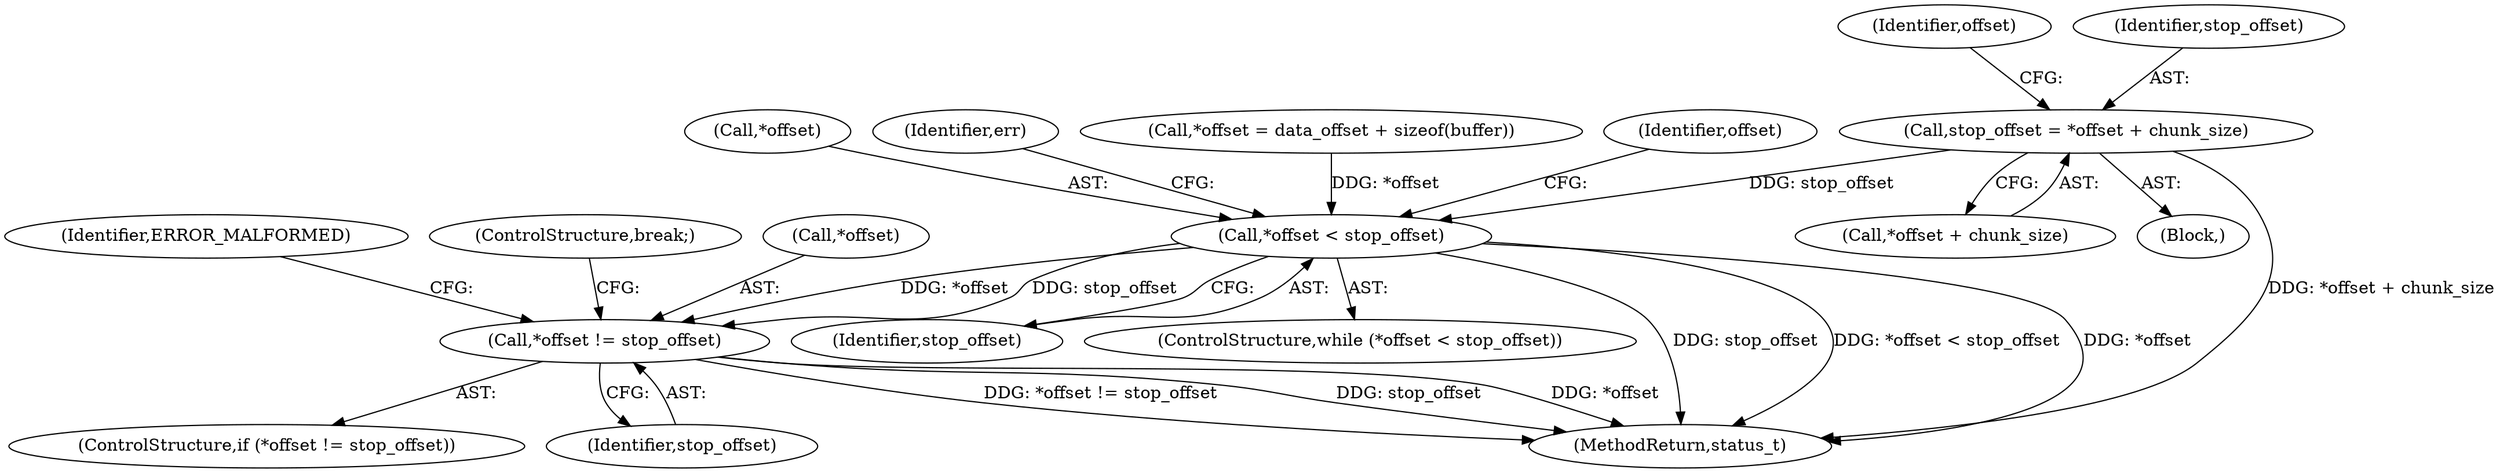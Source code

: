 digraph "0_Android_463a6f807e187828442949d1924e143cf07778c6@integer" {
"1002267" [label="(Call,stop_offset = *offset + chunk_size)"];
"1002281" [label="(Call,*offset < stop_offset)"];
"1002302" [label="(Call,*offset != stop_offset)"];
"1002284" [label="(Identifier,stop_offset)"];
"1002282" [label="(Call,*offset)"];
"1002275" [label="(Identifier,offset)"];
"1002269" [label="(Call,*offset + chunk_size)"];
"1002288" [label="(Identifier,err)"];
"1002273" [label="(Call,*offset = data_offset + sizeof(buffer))"];
"1002301" [label="(ControlStructure,if (*offset != stop_offset))"];
"1002302" [label="(Call,*offset != stop_offset)"];
"1002281" [label="(Call,*offset < stop_offset)"];
"1002308" [label="(Identifier,ERROR_MALFORMED)"];
"1002305" [label="(Identifier,stop_offset)"];
"1002309" [label="(ControlStructure,break;)"];
"1002224" [label="(Block,)"];
"1002280" [label="(ControlStructure,while (*offset < stop_offset))"];
"1002304" [label="(Identifier,offset)"];
"1002918" [label="(MethodReturn,status_t)"];
"1002268" [label="(Identifier,stop_offset)"];
"1002303" [label="(Call,*offset)"];
"1002267" [label="(Call,stop_offset = *offset + chunk_size)"];
"1002267" -> "1002224"  [label="AST: "];
"1002267" -> "1002269"  [label="CFG: "];
"1002268" -> "1002267"  [label="AST: "];
"1002269" -> "1002267"  [label="AST: "];
"1002275" -> "1002267"  [label="CFG: "];
"1002267" -> "1002918"  [label="DDG: *offset + chunk_size"];
"1002267" -> "1002281"  [label="DDG: stop_offset"];
"1002281" -> "1002280"  [label="AST: "];
"1002281" -> "1002284"  [label="CFG: "];
"1002282" -> "1002281"  [label="AST: "];
"1002284" -> "1002281"  [label="AST: "];
"1002288" -> "1002281"  [label="CFG: "];
"1002304" -> "1002281"  [label="CFG: "];
"1002281" -> "1002918"  [label="DDG: stop_offset"];
"1002281" -> "1002918"  [label="DDG: *offset < stop_offset"];
"1002281" -> "1002918"  [label="DDG: *offset"];
"1002273" -> "1002281"  [label="DDG: *offset"];
"1002281" -> "1002302"  [label="DDG: *offset"];
"1002281" -> "1002302"  [label="DDG: stop_offset"];
"1002302" -> "1002301"  [label="AST: "];
"1002302" -> "1002305"  [label="CFG: "];
"1002303" -> "1002302"  [label="AST: "];
"1002305" -> "1002302"  [label="AST: "];
"1002308" -> "1002302"  [label="CFG: "];
"1002309" -> "1002302"  [label="CFG: "];
"1002302" -> "1002918"  [label="DDG: *offset != stop_offset"];
"1002302" -> "1002918"  [label="DDG: stop_offset"];
"1002302" -> "1002918"  [label="DDG: *offset"];
}
